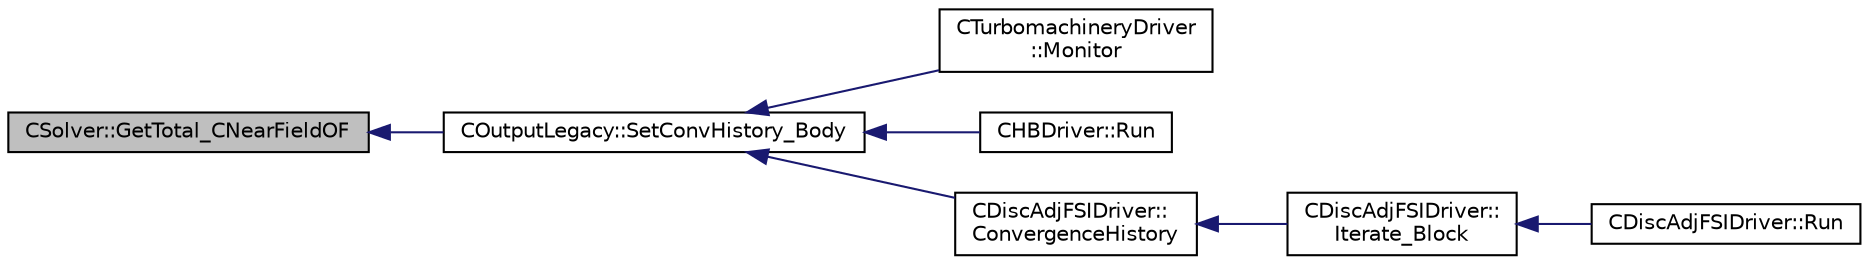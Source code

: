 digraph "CSolver::GetTotal_CNearFieldOF"
{
  edge [fontname="Helvetica",fontsize="10",labelfontname="Helvetica",labelfontsize="10"];
  node [fontname="Helvetica",fontsize="10",shape=record];
  rankdir="LR";
  Node3214 [label="CSolver::GetTotal_CNearFieldOF",height=0.2,width=0.4,color="black", fillcolor="grey75", style="filled", fontcolor="black"];
  Node3214 -> Node3215 [dir="back",color="midnightblue",fontsize="10",style="solid",fontname="Helvetica"];
  Node3215 [label="COutputLegacy::SetConvHistory_Body",height=0.2,width=0.4,color="black", fillcolor="white", style="filled",URL="$class_c_output_legacy.html#a217cc0d778a3828499189a9debee47c6",tooltip="Write the history file and the convergence on the screen for serial computations. ..."];
  Node3215 -> Node3216 [dir="back",color="midnightblue",fontsize="10",style="solid",fontname="Helvetica"];
  Node3216 [label="CTurbomachineryDriver\l::Monitor",height=0.2,width=0.4,color="black", fillcolor="white", style="filled",URL="$class_c_turbomachinery_driver.html#a41d7b50bbacef68eb5436293ebb2da4f",tooltip="Monitor the computation. "];
  Node3215 -> Node3217 [dir="back",color="midnightblue",fontsize="10",style="solid",fontname="Helvetica"];
  Node3217 [label="CHBDriver::Run",height=0.2,width=0.4,color="black", fillcolor="white", style="filled",URL="$class_c_h_b_driver.html#a98c0448a8e0404845ee54e25b62eaea9",tooltip="Run a single iteration of a Harmonic Balance problem. "];
  Node3215 -> Node3218 [dir="back",color="midnightblue",fontsize="10",style="solid",fontname="Helvetica"];
  Node3218 [label="CDiscAdjFSIDriver::\lConvergenceHistory",height=0.2,width=0.4,color="black", fillcolor="white", style="filled",URL="$class_c_disc_adj_f_s_i_driver.html#a139dfa2442613879f2b15f28a09c2bd5",tooltip="Output the convergence history. "];
  Node3218 -> Node3219 [dir="back",color="midnightblue",fontsize="10",style="solid",fontname="Helvetica"];
  Node3219 [label="CDiscAdjFSIDriver::\lIterate_Block",height=0.2,width=0.4,color="black", fillcolor="white", style="filled",URL="$class_c_disc_adj_f_s_i_driver.html#a84949f139fa795b7d34d6ff77e82eb5c",tooltip="Iterate a certain block for adjoint FSI - may be the whole set of variables or independent and subite..."];
  Node3219 -> Node3220 [dir="back",color="midnightblue",fontsize="10",style="solid",fontname="Helvetica"];
  Node3220 [label="CDiscAdjFSIDriver::Run",height=0.2,width=0.4,color="black", fillcolor="white", style="filled",URL="$class_c_disc_adj_f_s_i_driver.html#a2e965d6e9c4dcfc296077cae225cab21",tooltip="Run a Discrete Adjoint iteration for the FSI problem. "];
}
